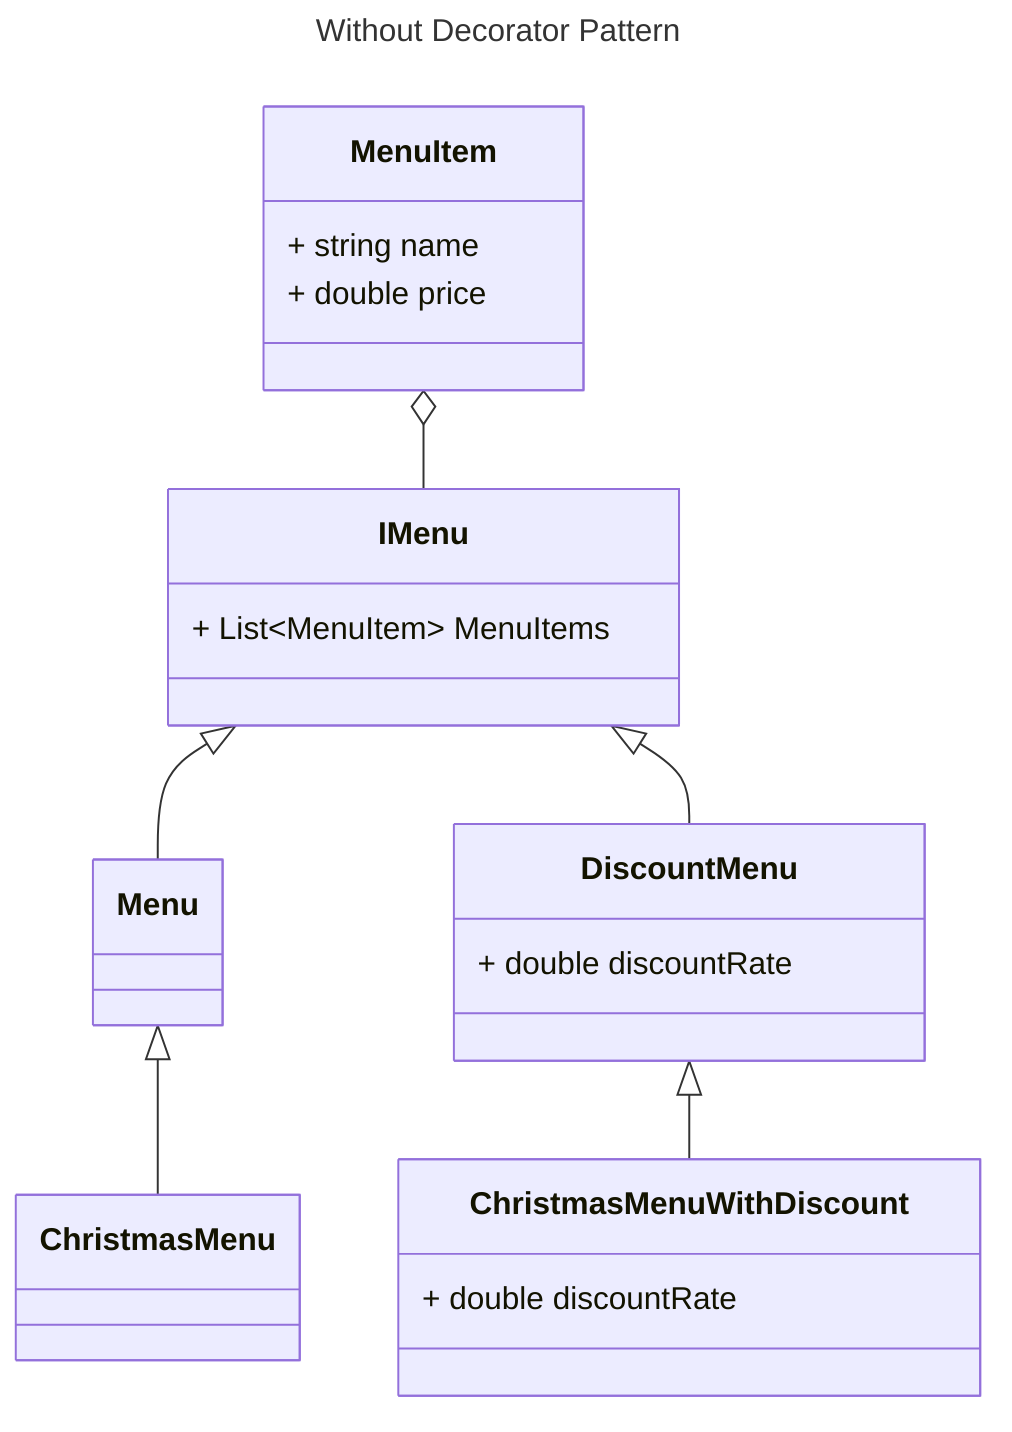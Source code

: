---
title: Without Decorator Pattern
---

classDiagram
	MenuItem o-- IMenu
  IMenu <|-- Menu
	IMenu <|-- DiscountMenu
	Menu <|-- ChristmasMenu
	DiscountMenu <|-- ChristmasMenuWithDiscount


  class MenuItem{
    + string name
    + double price
  }

  class IMenu{
    + List~MenuItem~ MenuItems
  }

  class Menu{
  }

  class DiscountMenu{
    + double discountRate
  }

  class ChristmasMenu{
  }

  class ChristmasMenuWithDiscount{
    + double discountRate
  }